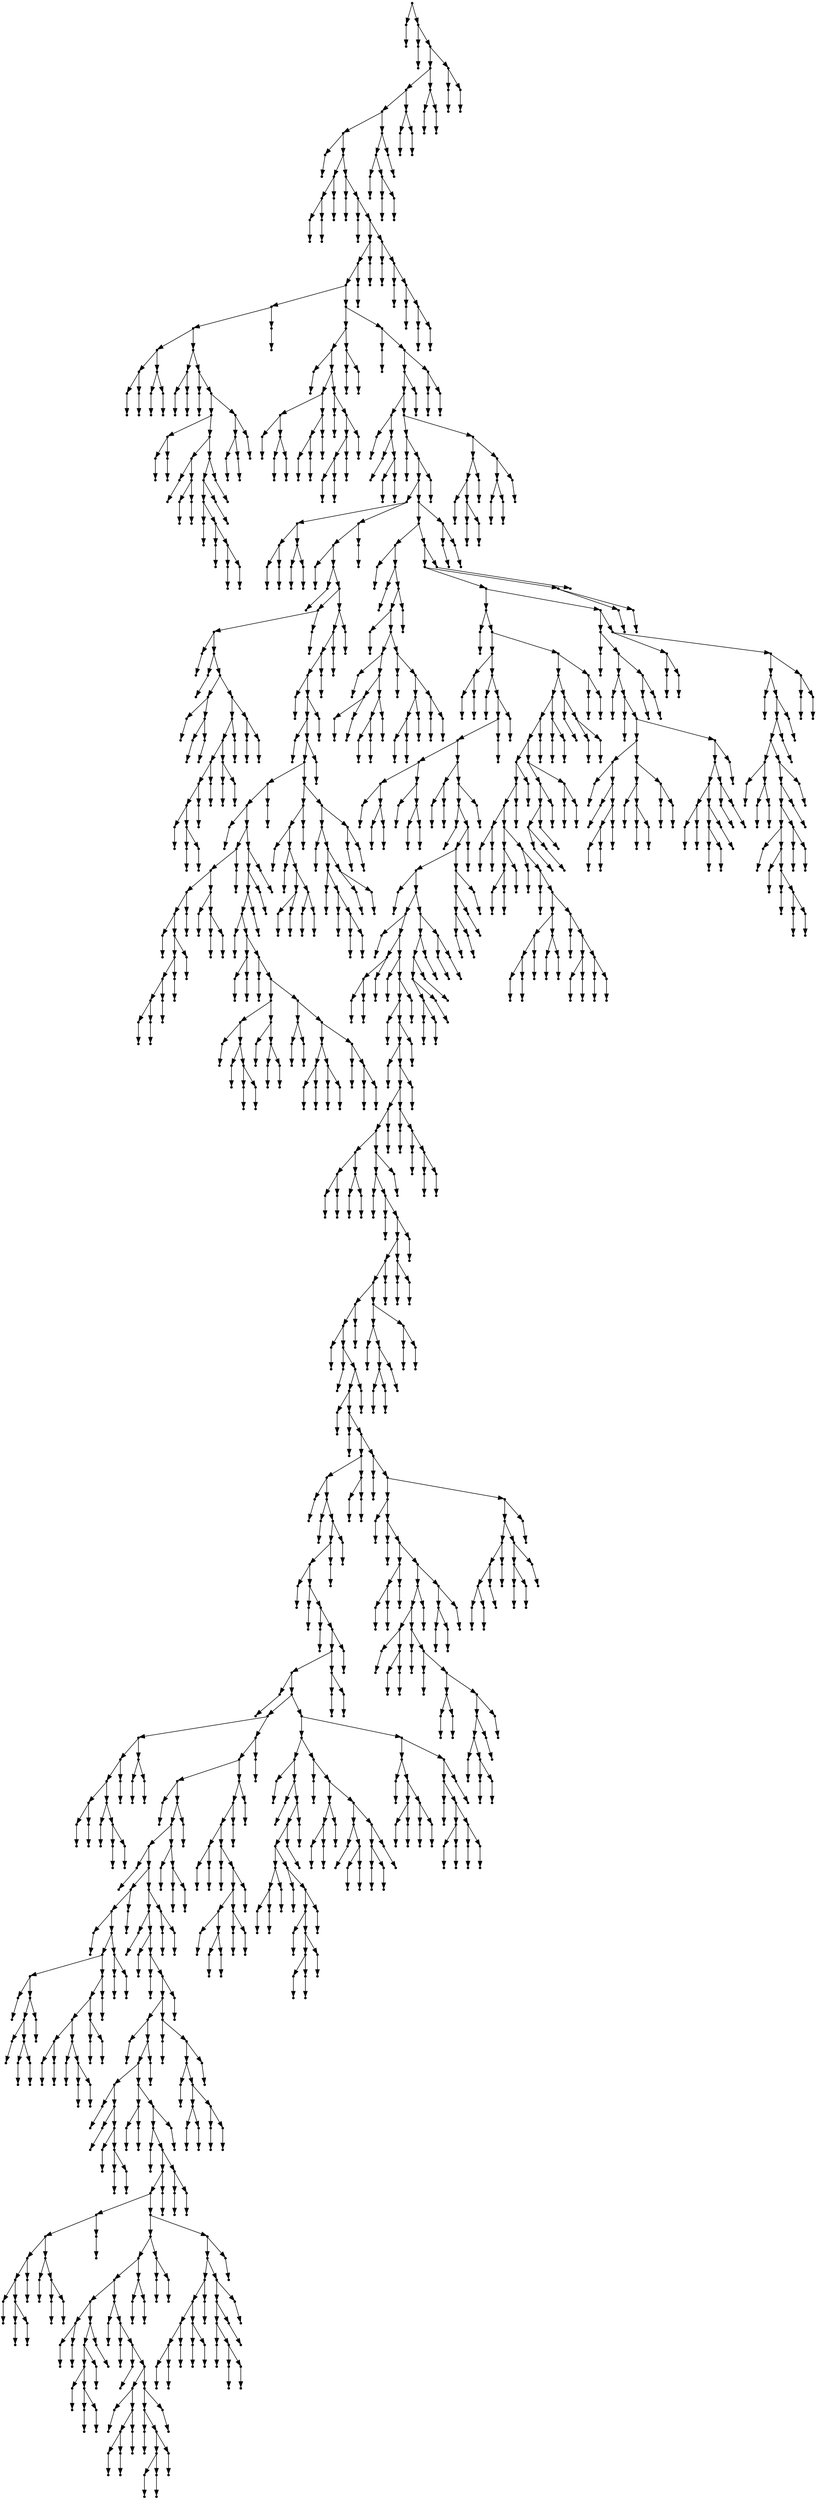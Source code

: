 digraph {
  1537 [shape=point];
  1 [shape=point];
  0 [shape=point];
  1536 [shape=point];
  3 [shape=point];
  2 [shape=point];
  1535 [shape=point];
  1529 [shape=point];
  1523 [shape=point];
  1517 [shape=point];
  1505 [shape=point];
  5 [shape=point];
  4 [shape=point];
  1504 [shape=point];
  13 [shape=point];
  10 [shape=point];
  7 [shape=point];
  6 [shape=point];
  9 [shape=point];
  8 [shape=point];
  12 [shape=point];
  11 [shape=point];
  1503 [shape=point];
  15 [shape=point];
  14 [shape=point];
  1502 [shape=point];
  17 [shape=point];
  16 [shape=point];
  1501 [shape=point];
  1486 [shape=point];
  1483 [shape=point];
  1480 [shape=point];
  82 [shape=point];
  79 [shape=point];
  28 [shape=point];
  22 [shape=point];
  19 [shape=point];
  18 [shape=point];
  21 [shape=point];
  20 [shape=point];
  27 [shape=point];
  24 [shape=point];
  23 [shape=point];
  26 [shape=point];
  25 [shape=point];
  78 [shape=point];
  33 [shape=point];
  30 [shape=point];
  29 [shape=point];
  32 [shape=point];
  31 [shape=point];
  77 [shape=point];
  35 [shape=point];
  34 [shape=point];
  76 [shape=point];
  67 [shape=point];
  40 [shape=point];
  37 [shape=point];
  36 [shape=point];
  39 [shape=point];
  38 [shape=point];
  66 [shape=point];
  48 [shape=point];
  42 [shape=point];
  41 [shape=point];
  47 [shape=point];
  44 [shape=point];
  43 [shape=point];
  46 [shape=point];
  45 [shape=point];
  65 [shape=point];
  62 [shape=point];
  59 [shape=point];
  50 [shape=point];
  49 [shape=point];
  58 [shape=point];
  52 [shape=point];
  51 [shape=point];
  57 [shape=point];
  54 [shape=point];
  53 [shape=point];
  56 [shape=point];
  55 [shape=point];
  61 [shape=point];
  60 [shape=point];
  64 [shape=point];
  63 [shape=point];
  75 [shape=point];
  72 [shape=point];
  69 [shape=point];
  68 [shape=point];
  71 [shape=point];
  70 [shape=point];
  74 [shape=point];
  73 [shape=point];
  81 [shape=point];
  80 [shape=point];
  1479 [shape=point];
  123 [shape=point];
  117 [shape=point];
  84 [shape=point];
  83 [shape=point];
  116 [shape=point];
  101 [shape=point];
  92 [shape=point];
  86 [shape=point];
  85 [shape=point];
  91 [shape=point];
  88 [shape=point];
  87 [shape=point];
  90 [shape=point];
  89 [shape=point];
  100 [shape=point];
  97 [shape=point];
  94 [shape=point];
  93 [shape=point];
  96 [shape=point];
  95 [shape=point];
  99 [shape=point];
  98 [shape=point];
  115 [shape=point];
  103 [shape=point];
  102 [shape=point];
  114 [shape=point];
  111 [shape=point];
  108 [shape=point];
  105 [shape=point];
  104 [shape=point];
  107 [shape=point];
  106 [shape=point];
  110 [shape=point];
  109 [shape=point];
  113 [shape=point];
  112 [shape=point];
  122 [shape=point];
  119 [shape=point];
  118 [shape=point];
  121 [shape=point];
  120 [shape=point];
  1478 [shape=point];
  125 [shape=point];
  124 [shape=point];
  1477 [shape=point];
  1471 [shape=point];
  1468 [shape=point];
  136 [shape=point];
  127 [shape=point];
  126 [shape=point];
  135 [shape=point];
  129 [shape=point];
  128 [shape=point];
  134 [shape=point];
  131 [shape=point];
  130 [shape=point];
  133 [shape=point];
  132 [shape=point];
  1467 [shape=point];
  1446 [shape=point];
  138 [shape=point];
  137 [shape=point];
  1445 [shape=point];
  1442 [shape=point];
  383 [shape=point];
  149 [shape=point];
  143 [shape=point];
  140 [shape=point];
  139 [shape=point];
  142 [shape=point];
  141 [shape=point];
  148 [shape=point];
  145 [shape=point];
  144 [shape=point];
  147 [shape=point];
  146 [shape=point];
  382 [shape=point];
  379 [shape=point];
  151 [shape=point];
  150 [shape=point];
  378 [shape=point];
  153 [shape=point];
  152 [shape=point];
  377 [shape=point];
  200 [shape=point];
  197 [shape=point];
  155 [shape=point];
  154 [shape=point];
  196 [shape=point];
  157 [shape=point];
  156 [shape=point];
  195 [shape=point];
  165 [shape=point];
  159 [shape=point];
  158 [shape=point];
  164 [shape=point];
  161 [shape=point];
  160 [shape=point];
  163 [shape=point];
  162 [shape=point];
  194 [shape=point];
  188 [shape=point];
  185 [shape=point];
  179 [shape=point];
  176 [shape=point];
  173 [shape=point];
  167 [shape=point];
  166 [shape=point];
  172 [shape=point];
  169 [shape=point];
  168 [shape=point];
  171 [shape=point];
  170 [shape=point];
  175 [shape=point];
  174 [shape=point];
  178 [shape=point];
  177 [shape=point];
  184 [shape=point];
  181 [shape=point];
  180 [shape=point];
  183 [shape=point];
  182 [shape=point];
  187 [shape=point];
  186 [shape=point];
  193 [shape=point];
  190 [shape=point];
  189 [shape=point];
  192 [shape=point];
  191 [shape=point];
  199 [shape=point];
  198 [shape=point];
  376 [shape=point];
  373 [shape=point];
  370 [shape=point];
  367 [shape=point];
  202 [shape=point];
  201 [shape=point];
  366 [shape=point];
  363 [shape=point];
  204 [shape=point];
  203 [shape=point];
  362 [shape=point];
  359 [shape=point];
  311 [shape=point];
  308 [shape=point];
  206 [shape=point];
  205 [shape=point];
  307 [shape=point];
  238 [shape=point];
  235 [shape=point];
  226 [shape=point];
  223 [shape=point];
  208 [shape=point];
  207 [shape=point];
  222 [shape=point];
  219 [shape=point];
  216 [shape=point];
  213 [shape=point];
  210 [shape=point];
  209 [shape=point];
  212 [shape=point];
  211 [shape=point];
  215 [shape=point];
  214 [shape=point];
  218 [shape=point];
  217 [shape=point];
  221 [shape=point];
  220 [shape=point];
  225 [shape=point];
  224 [shape=point];
  234 [shape=point];
  228 [shape=point];
  227 [shape=point];
  233 [shape=point];
  230 [shape=point];
  229 [shape=point];
  232 [shape=point];
  231 [shape=point];
  237 [shape=point];
  236 [shape=point];
  306 [shape=point];
  303 [shape=point];
  300 [shape=point];
  297 [shape=point];
  240 [shape=point];
  239 [shape=point];
  296 [shape=point];
  245 [shape=point];
  242 [shape=point];
  241 [shape=point];
  244 [shape=point];
  243 [shape=point];
  295 [shape=point];
  247 [shape=point];
  246 [shape=point];
  294 [shape=point];
  267 [shape=point];
  258 [shape=point];
  249 [shape=point];
  248 [shape=point];
  257 [shape=point];
  251 [shape=point];
  250 [shape=point];
  256 [shape=point];
  253 [shape=point];
  252 [shape=point];
  255 [shape=point];
  254 [shape=point];
  266 [shape=point];
  260 [shape=point];
  259 [shape=point];
  265 [shape=point];
  262 [shape=point];
  261 [shape=point];
  264 [shape=point];
  263 [shape=point];
  293 [shape=point];
  272 [shape=point];
  269 [shape=point];
  268 [shape=point];
  271 [shape=point];
  270 [shape=point];
  292 [shape=point];
  283 [shape=point];
  277 [shape=point];
  274 [shape=point];
  273 [shape=point];
  276 [shape=point];
  275 [shape=point];
  282 [shape=point];
  279 [shape=point];
  278 [shape=point];
  281 [shape=point];
  280 [shape=point];
  291 [shape=point];
  285 [shape=point];
  284 [shape=point];
  290 [shape=point];
  287 [shape=point];
  286 [shape=point];
  289 [shape=point];
  288 [shape=point];
  299 [shape=point];
  298 [shape=point];
  302 [shape=point];
  301 [shape=point];
  305 [shape=point];
  304 [shape=point];
  310 [shape=point];
  309 [shape=point];
  358 [shape=point];
  331 [shape=point];
  328 [shape=point];
  313 [shape=point];
  312 [shape=point];
  327 [shape=point];
  315 [shape=point];
  314 [shape=point];
  326 [shape=point];
  320 [shape=point];
  317 [shape=point];
  316 [shape=point];
  319 [shape=point];
  318 [shape=point];
  325 [shape=point];
  322 [shape=point];
  321 [shape=point];
  324 [shape=point];
  323 [shape=point];
  330 [shape=point];
  329 [shape=point];
  357 [shape=point];
  351 [shape=point];
  333 [shape=point];
  332 [shape=point];
  350 [shape=point];
  344 [shape=point];
  335 [shape=point];
  334 [shape=point];
  343 [shape=point];
  337 [shape=point];
  336 [shape=point];
  342 [shape=point];
  339 [shape=point];
  338 [shape=point];
  341 [shape=point];
  340 [shape=point];
  349 [shape=point];
  346 [shape=point];
  345 [shape=point];
  348 [shape=point];
  347 [shape=point];
  356 [shape=point];
  353 [shape=point];
  352 [shape=point];
  355 [shape=point];
  354 [shape=point];
  361 [shape=point];
  360 [shape=point];
  365 [shape=point];
  364 [shape=point];
  369 [shape=point];
  368 [shape=point];
  372 [shape=point];
  371 [shape=point];
  375 [shape=point];
  374 [shape=point];
  381 [shape=point];
  380 [shape=point];
  1441 [shape=point];
  1435 [shape=point];
  430 [shape=point];
  385 [shape=point];
  384 [shape=point];
  429 [shape=point];
  387 [shape=point];
  386 [shape=point];
  428 [shape=point];
  425 [shape=point];
  389 [shape=point];
  388 [shape=point];
  424 [shape=point];
  406 [shape=point];
  391 [shape=point];
  390 [shape=point];
  405 [shape=point];
  396 [shape=point];
  393 [shape=point];
  392 [shape=point];
  395 [shape=point];
  394 [shape=point];
  404 [shape=point];
  401 [shape=point];
  398 [shape=point];
  397 [shape=point];
  400 [shape=point];
  399 [shape=point];
  403 [shape=point];
  402 [shape=point];
  423 [shape=point];
  408 [shape=point];
  407 [shape=point];
  422 [shape=point];
  416 [shape=point];
  413 [shape=point];
  410 [shape=point];
  409 [shape=point];
  412 [shape=point];
  411 [shape=point];
  415 [shape=point];
  414 [shape=point];
  421 [shape=point];
  418 [shape=point];
  417 [shape=point];
  420 [shape=point];
  419 [shape=point];
  427 [shape=point];
  426 [shape=point];
  1434 [shape=point];
  1431 [shape=point];
  1425 [shape=point];
  1299 [shape=point];
  432 [shape=point];
  431 [shape=point];
  1298 [shape=point];
  1199 [shape=point];
  437 [shape=point];
  434 [shape=point];
  433 [shape=point];
  436 [shape=point];
  435 [shape=point];
  1198 [shape=point];
  439 [shape=point];
  438 [shape=point];
  1197 [shape=point];
  1194 [shape=point];
  1191 [shape=point];
  456 [shape=point];
  447 [shape=point];
  441 [shape=point];
  440 [shape=point];
  446 [shape=point];
  443 [shape=point];
  442 [shape=point];
  445 [shape=point];
  444 [shape=point];
  455 [shape=point];
  449 [shape=point];
  448 [shape=point];
  454 [shape=point];
  451 [shape=point];
  450 [shape=point];
  453 [shape=point];
  452 [shape=point];
  1190 [shape=point];
  461 [shape=point];
  458 [shape=point];
  457 [shape=point];
  460 [shape=point];
  459 [shape=point];
  1189 [shape=point];
  1186 [shape=point];
  463 [shape=point];
  462 [shape=point];
  1185 [shape=point];
  1182 [shape=point];
  1170 [shape=point];
  465 [shape=point];
  464 [shape=point];
  1169 [shape=point];
  1148 [shape=point];
  467 [shape=point];
  466 [shape=point];
  1147 [shape=point];
  475 [shape=point];
  472 [shape=point];
  469 [shape=point];
  468 [shape=point];
  471 [shape=point];
  470 [shape=point];
  474 [shape=point];
  473 [shape=point];
  1146 [shape=point];
  477 [shape=point];
  476 [shape=point];
  1145 [shape=point];
  1142 [shape=point];
  479 [shape=point];
  478 [shape=point];
  1141 [shape=point];
  1138 [shape=point];
  481 [shape=point];
  480 [shape=point];
  1137 [shape=point];
  1134 [shape=point];
  1122 [shape=point];
  1119 [shape=point];
  492 [shape=point];
  486 [shape=point];
  483 [shape=point];
  482 [shape=point];
  485 [shape=point];
  484 [shape=point];
  491 [shape=point];
  488 [shape=point];
  487 [shape=point];
  490 [shape=point];
  489 [shape=point];
  1118 [shape=point];
  1115 [shape=point];
  494 [shape=point];
  493 [shape=point];
  1114 [shape=point];
  496 [shape=point];
  495 [shape=point];
  1113 [shape=point];
  1110 [shape=point];
  1104 [shape=point];
  1101 [shape=point];
  1083 [shape=point];
  1080 [shape=point];
  498 [shape=point];
  497 [shape=point];
  1079 [shape=point];
  500 [shape=point];
  499 [shape=point];
  1078 [shape=point];
  1075 [shape=point];
  502 [shape=point];
  501 [shape=point];
  1074 [shape=point];
  504 [shape=point];
  503 [shape=point];
  1073 [shape=point];
  983 [shape=point];
  977 [shape=point];
  506 [shape=point];
  505 [shape=point];
  976 [shape=point];
  508 [shape=point];
  507 [shape=point];
  975 [shape=point];
  972 [shape=point];
  969 [shape=point];
  510 [shape=point];
  509 [shape=point];
  968 [shape=point];
  512 [shape=point];
  511 [shape=point];
  967 [shape=point];
  514 [shape=point];
  513 [shape=point];
  966 [shape=point];
  963 [shape=point];
  957 [shape=point];
  516 [shape=point];
  515 [shape=point];
  956 [shape=point];
  854 [shape=point];
  539 [shape=point];
  533 [shape=point];
  530 [shape=point];
  521 [shape=point];
  518 [shape=point];
  517 [shape=point];
  520 [shape=point];
  519 [shape=point];
  529 [shape=point];
  523 [shape=point];
  522 [shape=point];
  528 [shape=point];
  525 [shape=point];
  524 [shape=point];
  527 [shape=point];
  526 [shape=point];
  532 [shape=point];
  531 [shape=point];
  538 [shape=point];
  535 [shape=point];
  534 [shape=point];
  537 [shape=point];
  536 [shape=point];
  853 [shape=point];
  850 [shape=point];
  817 [shape=point];
  541 [shape=point];
  540 [shape=point];
  816 [shape=point];
  813 [shape=point];
  804 [shape=point];
  543 [shape=point];
  542 [shape=point];
  803 [shape=point];
  593 [shape=point];
  590 [shape=point];
  545 [shape=point];
  544 [shape=point];
  589 [shape=point];
  583 [shape=point];
  559 [shape=point];
  547 [shape=point];
  546 [shape=point];
  558 [shape=point];
  555 [shape=point];
  549 [shape=point];
  548 [shape=point];
  554 [shape=point];
  551 [shape=point];
  550 [shape=point];
  553 [shape=point];
  552 [shape=point];
  557 [shape=point];
  556 [shape=point];
  582 [shape=point];
  579 [shape=point];
  573 [shape=point];
  564 [shape=point];
  561 [shape=point];
  560 [shape=point];
  563 [shape=point];
  562 [shape=point];
  572 [shape=point];
  566 [shape=point];
  565 [shape=point];
  571 [shape=point];
  568 [shape=point];
  567 [shape=point];
  570 [shape=point];
  569 [shape=point];
  578 [shape=point];
  575 [shape=point];
  574 [shape=point];
  577 [shape=point];
  576 [shape=point];
  581 [shape=point];
  580 [shape=point];
  588 [shape=point];
  585 [shape=point];
  584 [shape=point];
  587 [shape=point];
  586 [shape=point];
  592 [shape=point];
  591 [shape=point];
  802 [shape=point];
  796 [shape=point];
  595 [shape=point];
  594 [shape=point];
  795 [shape=point];
  597 [shape=point];
  596 [shape=point];
  794 [shape=point];
  599 [shape=point];
  598 [shape=point];
  793 [shape=point];
  790 [shape=point];
  769 [shape=point];
  601 [shape=point];
  600 [shape=point];
  768 [shape=point];
  765 [shape=point];
  615 [shape=point];
  603 [shape=point];
  602 [shape=point];
  614 [shape=point];
  605 [shape=point];
  604 [shape=point];
  613 [shape=point];
  607 [shape=point];
  606 [shape=point];
  612 [shape=point];
  609 [shape=point];
  608 [shape=point];
  611 [shape=point];
  610 [shape=point];
  764 [shape=point];
  620 [shape=point];
  617 [shape=point];
  616 [shape=point];
  619 [shape=point];
  618 [shape=point];
  763 [shape=point];
  760 [shape=point];
  622 [shape=point];
  621 [shape=point];
  759 [shape=point];
  753 [shape=point];
  750 [shape=point];
  645 [shape=point];
  642 [shape=point];
  633 [shape=point];
  630 [shape=point];
  624 [shape=point];
  623 [shape=point];
  629 [shape=point];
  626 [shape=point];
  625 [shape=point];
  628 [shape=point];
  627 [shape=point];
  632 [shape=point];
  631 [shape=point];
  641 [shape=point];
  635 [shape=point];
  634 [shape=point];
  640 [shape=point];
  637 [shape=point];
  636 [shape=point];
  639 [shape=point];
  638 [shape=point];
  644 [shape=point];
  643 [shape=point];
  749 [shape=point];
  713 [shape=point];
  707 [shape=point];
  701 [shape=point];
  665 [shape=point];
  650 [shape=point];
  647 [shape=point];
  646 [shape=point];
  649 [shape=point];
  648 [shape=point];
  664 [shape=point];
  661 [shape=point];
  658 [shape=point];
  652 [shape=point];
  651 [shape=point];
  657 [shape=point];
  654 [shape=point];
  653 [shape=point];
  656 [shape=point];
  655 [shape=point];
  660 [shape=point];
  659 [shape=point];
  663 [shape=point];
  662 [shape=point];
  700 [shape=point];
  667 [shape=point];
  666 [shape=point];
  699 [shape=point];
  669 [shape=point];
  668 [shape=point];
  698 [shape=point];
  671 [shape=point];
  670 [shape=point];
  697 [shape=point];
  682 [shape=point];
  673 [shape=point];
  672 [shape=point];
  681 [shape=point];
  678 [shape=point];
  675 [shape=point];
  674 [shape=point];
  677 [shape=point];
  676 [shape=point];
  680 [shape=point];
  679 [shape=point];
  696 [shape=point];
  693 [shape=point];
  684 [shape=point];
  683 [shape=point];
  692 [shape=point];
  689 [shape=point];
  686 [shape=point];
  685 [shape=point];
  688 [shape=point];
  687 [shape=point];
  691 [shape=point];
  690 [shape=point];
  695 [shape=point];
  694 [shape=point];
  706 [shape=point];
  703 [shape=point];
  702 [shape=point];
  705 [shape=point];
  704 [shape=point];
  712 [shape=point];
  709 [shape=point];
  708 [shape=point];
  711 [shape=point];
  710 [shape=point];
  748 [shape=point];
  745 [shape=point];
  730 [shape=point];
  727 [shape=point];
  721 [shape=point];
  718 [shape=point];
  715 [shape=point];
  714 [shape=point];
  717 [shape=point];
  716 [shape=point];
  720 [shape=point];
  719 [shape=point];
  726 [shape=point];
  723 [shape=point];
  722 [shape=point];
  725 [shape=point];
  724 [shape=point];
  729 [shape=point];
  728 [shape=point];
  744 [shape=point];
  741 [shape=point];
  738 [shape=point];
  732 [shape=point];
  731 [shape=point];
  737 [shape=point];
  734 [shape=point];
  733 [shape=point];
  736 [shape=point];
  735 [shape=point];
  740 [shape=point];
  739 [shape=point];
  743 [shape=point];
  742 [shape=point];
  747 [shape=point];
  746 [shape=point];
  752 [shape=point];
  751 [shape=point];
  758 [shape=point];
  755 [shape=point];
  754 [shape=point];
  757 [shape=point];
  756 [shape=point];
  762 [shape=point];
  761 [shape=point];
  767 [shape=point];
  766 [shape=point];
  789 [shape=point];
  771 [shape=point];
  770 [shape=point];
  788 [shape=point];
  785 [shape=point];
  773 [shape=point];
  772 [shape=point];
  784 [shape=point];
  778 [shape=point];
  775 [shape=point];
  774 [shape=point];
  777 [shape=point];
  776 [shape=point];
  783 [shape=point];
  780 [shape=point];
  779 [shape=point];
  782 [shape=point];
  781 [shape=point];
  787 [shape=point];
  786 [shape=point];
  792 [shape=point];
  791 [shape=point];
  801 [shape=point];
  798 [shape=point];
  797 [shape=point];
  800 [shape=point];
  799 [shape=point];
  812 [shape=point];
  806 [shape=point];
  805 [shape=point];
  811 [shape=point];
  808 [shape=point];
  807 [shape=point];
  810 [shape=point];
  809 [shape=point];
  815 [shape=point];
  814 [shape=point];
  849 [shape=point];
  846 [shape=point];
  843 [shape=point];
  822 [shape=point];
  819 [shape=point];
  818 [shape=point];
  821 [shape=point];
  820 [shape=point];
  842 [shape=point];
  824 [shape=point];
  823 [shape=point];
  841 [shape=point];
  838 [shape=point];
  832 [shape=point];
  826 [shape=point];
  825 [shape=point];
  831 [shape=point];
  828 [shape=point];
  827 [shape=point];
  830 [shape=point];
  829 [shape=point];
  837 [shape=point];
  834 [shape=point];
  833 [shape=point];
  836 [shape=point];
  835 [shape=point];
  840 [shape=point];
  839 [shape=point];
  845 [shape=point];
  844 [shape=point];
  848 [shape=point];
  847 [shape=point];
  852 [shape=point];
  851 [shape=point];
  955 [shape=point];
  922 [shape=point];
  892 [shape=point];
  856 [shape=point];
  855 [shape=point];
  891 [shape=point];
  858 [shape=point];
  857 [shape=point];
  890 [shape=point];
  887 [shape=point];
  884 [shape=point];
  866 [shape=point];
  863 [shape=point];
  860 [shape=point];
  859 [shape=point];
  862 [shape=point];
  861 [shape=point];
  865 [shape=point];
  864 [shape=point];
  883 [shape=point];
  868 [shape=point];
  867 [shape=point];
  882 [shape=point];
  879 [shape=point];
  870 [shape=point];
  869 [shape=point];
  878 [shape=point];
  875 [shape=point];
  872 [shape=point];
  871 [shape=point];
  874 [shape=point];
  873 [shape=point];
  877 [shape=point];
  876 [shape=point];
  881 [shape=point];
  880 [shape=point];
  886 [shape=point];
  885 [shape=point];
  889 [shape=point];
  888 [shape=point];
  921 [shape=point];
  894 [shape=point];
  893 [shape=point];
  920 [shape=point];
  902 [shape=point];
  899 [shape=point];
  896 [shape=point];
  895 [shape=point];
  898 [shape=point];
  897 [shape=point];
  901 [shape=point];
  900 [shape=point];
  919 [shape=point];
  910 [shape=point];
  904 [shape=point];
  903 [shape=point];
  909 [shape=point];
  906 [shape=point];
  905 [shape=point];
  908 [shape=point];
  907 [shape=point];
  918 [shape=point];
  915 [shape=point];
  912 [shape=point];
  911 [shape=point];
  914 [shape=point];
  913 [shape=point];
  917 [shape=point];
  916 [shape=point];
  954 [shape=point];
  936 [shape=point];
  924 [shape=point];
  923 [shape=point];
  935 [shape=point];
  929 [shape=point];
  926 [shape=point];
  925 [shape=point];
  928 [shape=point];
  927 [shape=point];
  934 [shape=point];
  931 [shape=point];
  930 [shape=point];
  933 [shape=point];
  932 [shape=point];
  953 [shape=point];
  950 [shape=point];
  938 [shape=point];
  937 [shape=point];
  949 [shape=point];
  943 [shape=point];
  940 [shape=point];
  939 [shape=point];
  942 [shape=point];
  941 [shape=point];
  948 [shape=point];
  945 [shape=point];
  944 [shape=point];
  947 [shape=point];
  946 [shape=point];
  952 [shape=point];
  951 [shape=point];
  962 [shape=point];
  959 [shape=point];
  958 [shape=point];
  961 [shape=point];
  960 [shape=point];
  965 [shape=point];
  964 [shape=point];
  971 [shape=point];
  970 [shape=point];
  974 [shape=point];
  973 [shape=point];
  982 [shape=point];
  979 [shape=point];
  978 [shape=point];
  981 [shape=point];
  980 [shape=point];
  1072 [shape=point];
  985 [shape=point];
  984 [shape=point];
  1071 [shape=point];
  1047 [shape=point];
  987 [shape=point];
  986 [shape=point];
  1046 [shape=point];
  989 [shape=point];
  988 [shape=point];
  1045 [shape=point];
  997 [shape=point];
  994 [shape=point];
  991 [shape=point];
  990 [shape=point];
  993 [shape=point];
  992 [shape=point];
  996 [shape=point];
  995 [shape=point];
  1044 [shape=point];
  1035 [shape=point];
  1032 [shape=point];
  1005 [shape=point];
  999 [shape=point];
  998 [shape=point];
  1004 [shape=point];
  1001 [shape=point];
  1000 [shape=point];
  1003 [shape=point];
  1002 [shape=point];
  1031 [shape=point];
  1007 [shape=point];
  1006 [shape=point];
  1030 [shape=point];
  1009 [shape=point];
  1008 [shape=point];
  1029 [shape=point];
  1014 [shape=point];
  1011 [shape=point];
  1010 [shape=point];
  1013 [shape=point];
  1012 [shape=point];
  1028 [shape=point];
  1025 [shape=point];
  1022 [shape=point];
  1016 [shape=point];
  1015 [shape=point];
  1021 [shape=point];
  1018 [shape=point];
  1017 [shape=point];
  1020 [shape=point];
  1019 [shape=point];
  1024 [shape=point];
  1023 [shape=point];
  1027 [shape=point];
  1026 [shape=point];
  1034 [shape=point];
  1033 [shape=point];
  1043 [shape=point];
  1040 [shape=point];
  1037 [shape=point];
  1036 [shape=point];
  1039 [shape=point];
  1038 [shape=point];
  1042 [shape=point];
  1041 [shape=point];
  1070 [shape=point];
  1067 [shape=point];
  1058 [shape=point];
  1055 [shape=point];
  1052 [shape=point];
  1049 [shape=point];
  1048 [shape=point];
  1051 [shape=point];
  1050 [shape=point];
  1054 [shape=point];
  1053 [shape=point];
  1057 [shape=point];
  1056 [shape=point];
  1066 [shape=point];
  1063 [shape=point];
  1060 [shape=point];
  1059 [shape=point];
  1062 [shape=point];
  1061 [shape=point];
  1065 [shape=point];
  1064 [shape=point];
  1069 [shape=point];
  1068 [shape=point];
  1077 [shape=point];
  1076 [shape=point];
  1082 [shape=point];
  1081 [shape=point];
  1100 [shape=point];
  1094 [shape=point];
  1085 [shape=point];
  1084 [shape=point];
  1093 [shape=point];
  1090 [shape=point];
  1087 [shape=point];
  1086 [shape=point];
  1089 [shape=point];
  1088 [shape=point];
  1092 [shape=point];
  1091 [shape=point];
  1099 [shape=point];
  1096 [shape=point];
  1095 [shape=point];
  1098 [shape=point];
  1097 [shape=point];
  1103 [shape=point];
  1102 [shape=point];
  1109 [shape=point];
  1106 [shape=point];
  1105 [shape=point];
  1108 [shape=point];
  1107 [shape=point];
  1112 [shape=point];
  1111 [shape=point];
  1117 [shape=point];
  1116 [shape=point];
  1121 [shape=point];
  1120 [shape=point];
  1133 [shape=point];
  1124 [shape=point];
  1123 [shape=point];
  1132 [shape=point];
  1126 [shape=point];
  1125 [shape=point];
  1131 [shape=point];
  1128 [shape=point];
  1127 [shape=point];
  1130 [shape=point];
  1129 [shape=point];
  1136 [shape=point];
  1135 [shape=point];
  1140 [shape=point];
  1139 [shape=point];
  1144 [shape=point];
  1143 [shape=point];
  1168 [shape=point];
  1162 [shape=point];
  1159 [shape=point];
  1156 [shape=point];
  1153 [shape=point];
  1150 [shape=point];
  1149 [shape=point];
  1152 [shape=point];
  1151 [shape=point];
  1155 [shape=point];
  1154 [shape=point];
  1158 [shape=point];
  1157 [shape=point];
  1161 [shape=point];
  1160 [shape=point];
  1167 [shape=point];
  1164 [shape=point];
  1163 [shape=point];
  1166 [shape=point];
  1165 [shape=point];
  1181 [shape=point];
  1178 [shape=point];
  1175 [shape=point];
  1172 [shape=point];
  1171 [shape=point];
  1174 [shape=point];
  1173 [shape=point];
  1177 [shape=point];
  1176 [shape=point];
  1180 [shape=point];
  1179 [shape=point];
  1184 [shape=point];
  1183 [shape=point];
  1188 [shape=point];
  1187 [shape=point];
  1193 [shape=point];
  1192 [shape=point];
  1196 [shape=point];
  1195 [shape=point];
  1297 [shape=point];
  1291 [shape=point];
  1282 [shape=point];
  1276 [shape=point];
  1273 [shape=point];
  1255 [shape=point];
  1252 [shape=point];
  1249 [shape=point];
  1204 [shape=point];
  1201 [shape=point];
  1200 [shape=point];
  1203 [shape=point];
  1202 [shape=point];
  1248 [shape=point];
  1212 [shape=point];
  1209 [shape=point];
  1206 [shape=point];
  1205 [shape=point];
  1208 [shape=point];
  1207 [shape=point];
  1211 [shape=point];
  1210 [shape=point];
  1247 [shape=point];
  1214 [shape=point];
  1213 [shape=point];
  1246 [shape=point];
  1216 [shape=point];
  1215 [shape=point];
  1245 [shape=point];
  1230 [shape=point];
  1224 [shape=point];
  1221 [shape=point];
  1218 [shape=point];
  1217 [shape=point];
  1220 [shape=point];
  1219 [shape=point];
  1223 [shape=point];
  1222 [shape=point];
  1229 [shape=point];
  1226 [shape=point];
  1225 [shape=point];
  1228 [shape=point];
  1227 [shape=point];
  1244 [shape=point];
  1232 [shape=point];
  1231 [shape=point];
  1243 [shape=point];
  1237 [shape=point];
  1234 [shape=point];
  1233 [shape=point];
  1236 [shape=point];
  1235 [shape=point];
  1242 [shape=point];
  1239 [shape=point];
  1238 [shape=point];
  1241 [shape=point];
  1240 [shape=point];
  1251 [shape=point];
  1250 [shape=point];
  1254 [shape=point];
  1253 [shape=point];
  1272 [shape=point];
  1266 [shape=point];
  1263 [shape=point];
  1260 [shape=point];
  1257 [shape=point];
  1256 [shape=point];
  1259 [shape=point];
  1258 [shape=point];
  1262 [shape=point];
  1261 [shape=point];
  1265 [shape=point];
  1264 [shape=point];
  1271 [shape=point];
  1268 [shape=point];
  1267 [shape=point];
  1270 [shape=point];
  1269 [shape=point];
  1275 [shape=point];
  1274 [shape=point];
  1281 [shape=point];
  1278 [shape=point];
  1277 [shape=point];
  1280 [shape=point];
  1279 [shape=point];
  1290 [shape=point];
  1284 [shape=point];
  1283 [shape=point];
  1289 [shape=point];
  1286 [shape=point];
  1285 [shape=point];
  1288 [shape=point];
  1287 [shape=point];
  1296 [shape=point];
  1293 [shape=point];
  1292 [shape=point];
  1295 [shape=point];
  1294 [shape=point];
  1424 [shape=point];
  1367 [shape=point];
  1301 [shape=point];
  1300 [shape=point];
  1366 [shape=point];
  1360 [shape=point];
  1303 [shape=point];
  1302 [shape=point];
  1359 [shape=point];
  1305 [shape=point];
  1304 [shape=point];
  1358 [shape=point];
  1334 [shape=point];
  1319 [shape=point];
  1307 [shape=point];
  1306 [shape=point];
  1318 [shape=point];
  1309 [shape=point];
  1308 [shape=point];
  1317 [shape=point];
  1314 [shape=point];
  1311 [shape=point];
  1310 [shape=point];
  1313 [shape=point];
  1312 [shape=point];
  1316 [shape=point];
  1315 [shape=point];
  1333 [shape=point];
  1327 [shape=point];
  1321 [shape=point];
  1320 [shape=point];
  1326 [shape=point];
  1323 [shape=point];
  1322 [shape=point];
  1325 [shape=point];
  1324 [shape=point];
  1332 [shape=point];
  1329 [shape=point];
  1328 [shape=point];
  1331 [shape=point];
  1330 [shape=point];
  1357 [shape=point];
  1354 [shape=point];
  1348 [shape=point];
  1339 [shape=point];
  1336 [shape=point];
  1335 [shape=point];
  1338 [shape=point];
  1337 [shape=point];
  1347 [shape=point];
  1344 [shape=point];
  1341 [shape=point];
  1340 [shape=point];
  1343 [shape=point];
  1342 [shape=point];
  1346 [shape=point];
  1345 [shape=point];
  1353 [shape=point];
  1350 [shape=point];
  1349 [shape=point];
  1352 [shape=point];
  1351 [shape=point];
  1356 [shape=point];
  1355 [shape=point];
  1365 [shape=point];
  1362 [shape=point];
  1361 [shape=point];
  1364 [shape=point];
  1363 [shape=point];
  1423 [shape=point];
  1372 [shape=point];
  1369 [shape=point];
  1368 [shape=point];
  1371 [shape=point];
  1370 [shape=point];
  1422 [shape=point];
  1416 [shape=point];
  1374 [shape=point];
  1373 [shape=point];
  1415 [shape=point];
  1412 [shape=point];
  1409 [shape=point];
  1382 [shape=point];
  1376 [shape=point];
  1375 [shape=point];
  1381 [shape=point];
  1378 [shape=point];
  1377 [shape=point];
  1380 [shape=point];
  1379 [shape=point];
  1408 [shape=point];
  1405 [shape=point];
  1402 [shape=point];
  1396 [shape=point];
  1384 [shape=point];
  1383 [shape=point];
  1395 [shape=point];
  1386 [shape=point];
  1385 [shape=point];
  1394 [shape=point];
  1388 [shape=point];
  1387 [shape=point];
  1393 [shape=point];
  1390 [shape=point];
  1389 [shape=point];
  1392 [shape=point];
  1391 [shape=point];
  1401 [shape=point];
  1398 [shape=point];
  1397 [shape=point];
  1400 [shape=point];
  1399 [shape=point];
  1404 [shape=point];
  1403 [shape=point];
  1407 [shape=point];
  1406 [shape=point];
  1411 [shape=point];
  1410 [shape=point];
  1414 [shape=point];
  1413 [shape=point];
  1421 [shape=point];
  1418 [shape=point];
  1417 [shape=point];
  1420 [shape=point];
  1419 [shape=point];
  1430 [shape=point];
  1427 [shape=point];
  1426 [shape=point];
  1429 [shape=point];
  1428 [shape=point];
  1433 [shape=point];
  1432 [shape=point];
  1440 [shape=point];
  1437 [shape=point];
  1436 [shape=point];
  1439 [shape=point];
  1438 [shape=point];
  1444 [shape=point];
  1443 [shape=point];
  1466 [shape=point];
  1457 [shape=point];
  1454 [shape=point];
  1448 [shape=point];
  1447 [shape=point];
  1453 [shape=point];
  1450 [shape=point];
  1449 [shape=point];
  1452 [shape=point];
  1451 [shape=point];
  1456 [shape=point];
  1455 [shape=point];
  1465 [shape=point];
  1462 [shape=point];
  1459 [shape=point];
  1458 [shape=point];
  1461 [shape=point];
  1460 [shape=point];
  1464 [shape=point];
  1463 [shape=point];
  1470 [shape=point];
  1469 [shape=point];
  1476 [shape=point];
  1473 [shape=point];
  1472 [shape=point];
  1475 [shape=point];
  1474 [shape=point];
  1482 [shape=point];
  1481 [shape=point];
  1485 [shape=point];
  1484 [shape=point];
  1500 [shape=point];
  1488 [shape=point];
  1487 [shape=point];
  1499 [shape=point];
  1490 [shape=point];
  1489 [shape=point];
  1498 [shape=point];
  1492 [shape=point];
  1491 [shape=point];
  1497 [shape=point];
  1494 [shape=point];
  1493 [shape=point];
  1496 [shape=point];
  1495 [shape=point];
  1516 [shape=point];
  1513 [shape=point];
  1507 [shape=point];
  1506 [shape=point];
  1512 [shape=point];
  1509 [shape=point];
  1508 [shape=point];
  1511 [shape=point];
  1510 [shape=point];
  1515 [shape=point];
  1514 [shape=point];
  1522 [shape=point];
  1519 [shape=point];
  1518 [shape=point];
  1521 [shape=point];
  1520 [shape=point];
  1528 [shape=point];
  1525 [shape=point];
  1524 [shape=point];
  1527 [shape=point];
  1526 [shape=point];
  1534 [shape=point];
  1531 [shape=point];
  1530 [shape=point];
  1533 [shape=point];
  1532 [shape=point];
1537 -> 1;
1 -> 0;
1537 -> 1536;
1536 -> 3;
3 -> 2;
1536 -> 1535;
1535 -> 1529;
1529 -> 1523;
1523 -> 1517;
1517 -> 1505;
1505 -> 5;
5 -> 4;
1505 -> 1504;
1504 -> 13;
13 -> 10;
10 -> 7;
7 -> 6;
10 -> 9;
9 -> 8;
13 -> 12;
12 -> 11;
1504 -> 1503;
1503 -> 15;
15 -> 14;
1503 -> 1502;
1502 -> 17;
17 -> 16;
1502 -> 1501;
1501 -> 1486;
1486 -> 1483;
1483 -> 1480;
1480 -> 82;
82 -> 79;
79 -> 28;
28 -> 22;
22 -> 19;
19 -> 18;
22 -> 21;
21 -> 20;
28 -> 27;
27 -> 24;
24 -> 23;
27 -> 26;
26 -> 25;
79 -> 78;
78 -> 33;
33 -> 30;
30 -> 29;
33 -> 32;
32 -> 31;
78 -> 77;
77 -> 35;
35 -> 34;
77 -> 76;
76 -> 67;
67 -> 40;
40 -> 37;
37 -> 36;
40 -> 39;
39 -> 38;
67 -> 66;
66 -> 48;
48 -> 42;
42 -> 41;
48 -> 47;
47 -> 44;
44 -> 43;
47 -> 46;
46 -> 45;
66 -> 65;
65 -> 62;
62 -> 59;
59 -> 50;
50 -> 49;
59 -> 58;
58 -> 52;
52 -> 51;
58 -> 57;
57 -> 54;
54 -> 53;
57 -> 56;
56 -> 55;
62 -> 61;
61 -> 60;
65 -> 64;
64 -> 63;
76 -> 75;
75 -> 72;
72 -> 69;
69 -> 68;
72 -> 71;
71 -> 70;
75 -> 74;
74 -> 73;
82 -> 81;
81 -> 80;
1480 -> 1479;
1479 -> 123;
123 -> 117;
117 -> 84;
84 -> 83;
117 -> 116;
116 -> 101;
101 -> 92;
92 -> 86;
86 -> 85;
92 -> 91;
91 -> 88;
88 -> 87;
91 -> 90;
90 -> 89;
101 -> 100;
100 -> 97;
97 -> 94;
94 -> 93;
97 -> 96;
96 -> 95;
100 -> 99;
99 -> 98;
116 -> 115;
115 -> 103;
103 -> 102;
115 -> 114;
114 -> 111;
111 -> 108;
108 -> 105;
105 -> 104;
108 -> 107;
107 -> 106;
111 -> 110;
110 -> 109;
114 -> 113;
113 -> 112;
123 -> 122;
122 -> 119;
119 -> 118;
122 -> 121;
121 -> 120;
1479 -> 1478;
1478 -> 125;
125 -> 124;
1478 -> 1477;
1477 -> 1471;
1471 -> 1468;
1468 -> 136;
136 -> 127;
127 -> 126;
136 -> 135;
135 -> 129;
129 -> 128;
135 -> 134;
134 -> 131;
131 -> 130;
134 -> 133;
133 -> 132;
1468 -> 1467;
1467 -> 1446;
1446 -> 138;
138 -> 137;
1446 -> 1445;
1445 -> 1442;
1442 -> 383;
383 -> 149;
149 -> 143;
143 -> 140;
140 -> 139;
143 -> 142;
142 -> 141;
149 -> 148;
148 -> 145;
145 -> 144;
148 -> 147;
147 -> 146;
383 -> 382;
382 -> 379;
379 -> 151;
151 -> 150;
379 -> 378;
378 -> 153;
153 -> 152;
378 -> 377;
377 -> 200;
200 -> 197;
197 -> 155;
155 -> 154;
197 -> 196;
196 -> 157;
157 -> 156;
196 -> 195;
195 -> 165;
165 -> 159;
159 -> 158;
165 -> 164;
164 -> 161;
161 -> 160;
164 -> 163;
163 -> 162;
195 -> 194;
194 -> 188;
188 -> 185;
185 -> 179;
179 -> 176;
176 -> 173;
173 -> 167;
167 -> 166;
173 -> 172;
172 -> 169;
169 -> 168;
172 -> 171;
171 -> 170;
176 -> 175;
175 -> 174;
179 -> 178;
178 -> 177;
185 -> 184;
184 -> 181;
181 -> 180;
184 -> 183;
183 -> 182;
188 -> 187;
187 -> 186;
194 -> 193;
193 -> 190;
190 -> 189;
193 -> 192;
192 -> 191;
200 -> 199;
199 -> 198;
377 -> 376;
376 -> 373;
373 -> 370;
370 -> 367;
367 -> 202;
202 -> 201;
367 -> 366;
366 -> 363;
363 -> 204;
204 -> 203;
363 -> 362;
362 -> 359;
359 -> 311;
311 -> 308;
308 -> 206;
206 -> 205;
308 -> 307;
307 -> 238;
238 -> 235;
235 -> 226;
226 -> 223;
223 -> 208;
208 -> 207;
223 -> 222;
222 -> 219;
219 -> 216;
216 -> 213;
213 -> 210;
210 -> 209;
213 -> 212;
212 -> 211;
216 -> 215;
215 -> 214;
219 -> 218;
218 -> 217;
222 -> 221;
221 -> 220;
226 -> 225;
225 -> 224;
235 -> 234;
234 -> 228;
228 -> 227;
234 -> 233;
233 -> 230;
230 -> 229;
233 -> 232;
232 -> 231;
238 -> 237;
237 -> 236;
307 -> 306;
306 -> 303;
303 -> 300;
300 -> 297;
297 -> 240;
240 -> 239;
297 -> 296;
296 -> 245;
245 -> 242;
242 -> 241;
245 -> 244;
244 -> 243;
296 -> 295;
295 -> 247;
247 -> 246;
295 -> 294;
294 -> 267;
267 -> 258;
258 -> 249;
249 -> 248;
258 -> 257;
257 -> 251;
251 -> 250;
257 -> 256;
256 -> 253;
253 -> 252;
256 -> 255;
255 -> 254;
267 -> 266;
266 -> 260;
260 -> 259;
266 -> 265;
265 -> 262;
262 -> 261;
265 -> 264;
264 -> 263;
294 -> 293;
293 -> 272;
272 -> 269;
269 -> 268;
272 -> 271;
271 -> 270;
293 -> 292;
292 -> 283;
283 -> 277;
277 -> 274;
274 -> 273;
277 -> 276;
276 -> 275;
283 -> 282;
282 -> 279;
279 -> 278;
282 -> 281;
281 -> 280;
292 -> 291;
291 -> 285;
285 -> 284;
291 -> 290;
290 -> 287;
287 -> 286;
290 -> 289;
289 -> 288;
300 -> 299;
299 -> 298;
303 -> 302;
302 -> 301;
306 -> 305;
305 -> 304;
311 -> 310;
310 -> 309;
359 -> 358;
358 -> 331;
331 -> 328;
328 -> 313;
313 -> 312;
328 -> 327;
327 -> 315;
315 -> 314;
327 -> 326;
326 -> 320;
320 -> 317;
317 -> 316;
320 -> 319;
319 -> 318;
326 -> 325;
325 -> 322;
322 -> 321;
325 -> 324;
324 -> 323;
331 -> 330;
330 -> 329;
358 -> 357;
357 -> 351;
351 -> 333;
333 -> 332;
351 -> 350;
350 -> 344;
344 -> 335;
335 -> 334;
344 -> 343;
343 -> 337;
337 -> 336;
343 -> 342;
342 -> 339;
339 -> 338;
342 -> 341;
341 -> 340;
350 -> 349;
349 -> 346;
346 -> 345;
349 -> 348;
348 -> 347;
357 -> 356;
356 -> 353;
353 -> 352;
356 -> 355;
355 -> 354;
362 -> 361;
361 -> 360;
366 -> 365;
365 -> 364;
370 -> 369;
369 -> 368;
373 -> 372;
372 -> 371;
376 -> 375;
375 -> 374;
382 -> 381;
381 -> 380;
1442 -> 1441;
1441 -> 1435;
1435 -> 430;
430 -> 385;
385 -> 384;
430 -> 429;
429 -> 387;
387 -> 386;
429 -> 428;
428 -> 425;
425 -> 389;
389 -> 388;
425 -> 424;
424 -> 406;
406 -> 391;
391 -> 390;
406 -> 405;
405 -> 396;
396 -> 393;
393 -> 392;
396 -> 395;
395 -> 394;
405 -> 404;
404 -> 401;
401 -> 398;
398 -> 397;
401 -> 400;
400 -> 399;
404 -> 403;
403 -> 402;
424 -> 423;
423 -> 408;
408 -> 407;
423 -> 422;
422 -> 416;
416 -> 413;
413 -> 410;
410 -> 409;
413 -> 412;
412 -> 411;
416 -> 415;
415 -> 414;
422 -> 421;
421 -> 418;
418 -> 417;
421 -> 420;
420 -> 419;
428 -> 427;
427 -> 426;
1435 -> 1434;
1434 -> 1431;
1431 -> 1425;
1425 -> 1299;
1299 -> 432;
432 -> 431;
1299 -> 1298;
1298 -> 1199;
1199 -> 437;
437 -> 434;
434 -> 433;
437 -> 436;
436 -> 435;
1199 -> 1198;
1198 -> 439;
439 -> 438;
1198 -> 1197;
1197 -> 1194;
1194 -> 1191;
1191 -> 456;
456 -> 447;
447 -> 441;
441 -> 440;
447 -> 446;
446 -> 443;
443 -> 442;
446 -> 445;
445 -> 444;
456 -> 455;
455 -> 449;
449 -> 448;
455 -> 454;
454 -> 451;
451 -> 450;
454 -> 453;
453 -> 452;
1191 -> 1190;
1190 -> 461;
461 -> 458;
458 -> 457;
461 -> 460;
460 -> 459;
1190 -> 1189;
1189 -> 1186;
1186 -> 463;
463 -> 462;
1186 -> 1185;
1185 -> 1182;
1182 -> 1170;
1170 -> 465;
465 -> 464;
1170 -> 1169;
1169 -> 1148;
1148 -> 467;
467 -> 466;
1148 -> 1147;
1147 -> 475;
475 -> 472;
472 -> 469;
469 -> 468;
472 -> 471;
471 -> 470;
475 -> 474;
474 -> 473;
1147 -> 1146;
1146 -> 477;
477 -> 476;
1146 -> 1145;
1145 -> 1142;
1142 -> 479;
479 -> 478;
1142 -> 1141;
1141 -> 1138;
1138 -> 481;
481 -> 480;
1138 -> 1137;
1137 -> 1134;
1134 -> 1122;
1122 -> 1119;
1119 -> 492;
492 -> 486;
486 -> 483;
483 -> 482;
486 -> 485;
485 -> 484;
492 -> 491;
491 -> 488;
488 -> 487;
491 -> 490;
490 -> 489;
1119 -> 1118;
1118 -> 1115;
1115 -> 494;
494 -> 493;
1115 -> 1114;
1114 -> 496;
496 -> 495;
1114 -> 1113;
1113 -> 1110;
1110 -> 1104;
1104 -> 1101;
1101 -> 1083;
1083 -> 1080;
1080 -> 498;
498 -> 497;
1080 -> 1079;
1079 -> 500;
500 -> 499;
1079 -> 1078;
1078 -> 1075;
1075 -> 502;
502 -> 501;
1075 -> 1074;
1074 -> 504;
504 -> 503;
1074 -> 1073;
1073 -> 983;
983 -> 977;
977 -> 506;
506 -> 505;
977 -> 976;
976 -> 508;
508 -> 507;
976 -> 975;
975 -> 972;
972 -> 969;
969 -> 510;
510 -> 509;
969 -> 968;
968 -> 512;
512 -> 511;
968 -> 967;
967 -> 514;
514 -> 513;
967 -> 966;
966 -> 963;
963 -> 957;
957 -> 516;
516 -> 515;
957 -> 956;
956 -> 854;
854 -> 539;
539 -> 533;
533 -> 530;
530 -> 521;
521 -> 518;
518 -> 517;
521 -> 520;
520 -> 519;
530 -> 529;
529 -> 523;
523 -> 522;
529 -> 528;
528 -> 525;
525 -> 524;
528 -> 527;
527 -> 526;
533 -> 532;
532 -> 531;
539 -> 538;
538 -> 535;
535 -> 534;
538 -> 537;
537 -> 536;
854 -> 853;
853 -> 850;
850 -> 817;
817 -> 541;
541 -> 540;
817 -> 816;
816 -> 813;
813 -> 804;
804 -> 543;
543 -> 542;
804 -> 803;
803 -> 593;
593 -> 590;
590 -> 545;
545 -> 544;
590 -> 589;
589 -> 583;
583 -> 559;
559 -> 547;
547 -> 546;
559 -> 558;
558 -> 555;
555 -> 549;
549 -> 548;
555 -> 554;
554 -> 551;
551 -> 550;
554 -> 553;
553 -> 552;
558 -> 557;
557 -> 556;
583 -> 582;
582 -> 579;
579 -> 573;
573 -> 564;
564 -> 561;
561 -> 560;
564 -> 563;
563 -> 562;
573 -> 572;
572 -> 566;
566 -> 565;
572 -> 571;
571 -> 568;
568 -> 567;
571 -> 570;
570 -> 569;
579 -> 578;
578 -> 575;
575 -> 574;
578 -> 577;
577 -> 576;
582 -> 581;
581 -> 580;
589 -> 588;
588 -> 585;
585 -> 584;
588 -> 587;
587 -> 586;
593 -> 592;
592 -> 591;
803 -> 802;
802 -> 796;
796 -> 595;
595 -> 594;
796 -> 795;
795 -> 597;
597 -> 596;
795 -> 794;
794 -> 599;
599 -> 598;
794 -> 793;
793 -> 790;
790 -> 769;
769 -> 601;
601 -> 600;
769 -> 768;
768 -> 765;
765 -> 615;
615 -> 603;
603 -> 602;
615 -> 614;
614 -> 605;
605 -> 604;
614 -> 613;
613 -> 607;
607 -> 606;
613 -> 612;
612 -> 609;
609 -> 608;
612 -> 611;
611 -> 610;
765 -> 764;
764 -> 620;
620 -> 617;
617 -> 616;
620 -> 619;
619 -> 618;
764 -> 763;
763 -> 760;
760 -> 622;
622 -> 621;
760 -> 759;
759 -> 753;
753 -> 750;
750 -> 645;
645 -> 642;
642 -> 633;
633 -> 630;
630 -> 624;
624 -> 623;
630 -> 629;
629 -> 626;
626 -> 625;
629 -> 628;
628 -> 627;
633 -> 632;
632 -> 631;
642 -> 641;
641 -> 635;
635 -> 634;
641 -> 640;
640 -> 637;
637 -> 636;
640 -> 639;
639 -> 638;
645 -> 644;
644 -> 643;
750 -> 749;
749 -> 713;
713 -> 707;
707 -> 701;
701 -> 665;
665 -> 650;
650 -> 647;
647 -> 646;
650 -> 649;
649 -> 648;
665 -> 664;
664 -> 661;
661 -> 658;
658 -> 652;
652 -> 651;
658 -> 657;
657 -> 654;
654 -> 653;
657 -> 656;
656 -> 655;
661 -> 660;
660 -> 659;
664 -> 663;
663 -> 662;
701 -> 700;
700 -> 667;
667 -> 666;
700 -> 699;
699 -> 669;
669 -> 668;
699 -> 698;
698 -> 671;
671 -> 670;
698 -> 697;
697 -> 682;
682 -> 673;
673 -> 672;
682 -> 681;
681 -> 678;
678 -> 675;
675 -> 674;
678 -> 677;
677 -> 676;
681 -> 680;
680 -> 679;
697 -> 696;
696 -> 693;
693 -> 684;
684 -> 683;
693 -> 692;
692 -> 689;
689 -> 686;
686 -> 685;
689 -> 688;
688 -> 687;
692 -> 691;
691 -> 690;
696 -> 695;
695 -> 694;
707 -> 706;
706 -> 703;
703 -> 702;
706 -> 705;
705 -> 704;
713 -> 712;
712 -> 709;
709 -> 708;
712 -> 711;
711 -> 710;
749 -> 748;
748 -> 745;
745 -> 730;
730 -> 727;
727 -> 721;
721 -> 718;
718 -> 715;
715 -> 714;
718 -> 717;
717 -> 716;
721 -> 720;
720 -> 719;
727 -> 726;
726 -> 723;
723 -> 722;
726 -> 725;
725 -> 724;
730 -> 729;
729 -> 728;
745 -> 744;
744 -> 741;
741 -> 738;
738 -> 732;
732 -> 731;
738 -> 737;
737 -> 734;
734 -> 733;
737 -> 736;
736 -> 735;
741 -> 740;
740 -> 739;
744 -> 743;
743 -> 742;
748 -> 747;
747 -> 746;
753 -> 752;
752 -> 751;
759 -> 758;
758 -> 755;
755 -> 754;
758 -> 757;
757 -> 756;
763 -> 762;
762 -> 761;
768 -> 767;
767 -> 766;
790 -> 789;
789 -> 771;
771 -> 770;
789 -> 788;
788 -> 785;
785 -> 773;
773 -> 772;
785 -> 784;
784 -> 778;
778 -> 775;
775 -> 774;
778 -> 777;
777 -> 776;
784 -> 783;
783 -> 780;
780 -> 779;
783 -> 782;
782 -> 781;
788 -> 787;
787 -> 786;
793 -> 792;
792 -> 791;
802 -> 801;
801 -> 798;
798 -> 797;
801 -> 800;
800 -> 799;
813 -> 812;
812 -> 806;
806 -> 805;
812 -> 811;
811 -> 808;
808 -> 807;
811 -> 810;
810 -> 809;
816 -> 815;
815 -> 814;
850 -> 849;
849 -> 846;
846 -> 843;
843 -> 822;
822 -> 819;
819 -> 818;
822 -> 821;
821 -> 820;
843 -> 842;
842 -> 824;
824 -> 823;
842 -> 841;
841 -> 838;
838 -> 832;
832 -> 826;
826 -> 825;
832 -> 831;
831 -> 828;
828 -> 827;
831 -> 830;
830 -> 829;
838 -> 837;
837 -> 834;
834 -> 833;
837 -> 836;
836 -> 835;
841 -> 840;
840 -> 839;
846 -> 845;
845 -> 844;
849 -> 848;
848 -> 847;
853 -> 852;
852 -> 851;
956 -> 955;
955 -> 922;
922 -> 892;
892 -> 856;
856 -> 855;
892 -> 891;
891 -> 858;
858 -> 857;
891 -> 890;
890 -> 887;
887 -> 884;
884 -> 866;
866 -> 863;
863 -> 860;
860 -> 859;
863 -> 862;
862 -> 861;
866 -> 865;
865 -> 864;
884 -> 883;
883 -> 868;
868 -> 867;
883 -> 882;
882 -> 879;
879 -> 870;
870 -> 869;
879 -> 878;
878 -> 875;
875 -> 872;
872 -> 871;
875 -> 874;
874 -> 873;
878 -> 877;
877 -> 876;
882 -> 881;
881 -> 880;
887 -> 886;
886 -> 885;
890 -> 889;
889 -> 888;
922 -> 921;
921 -> 894;
894 -> 893;
921 -> 920;
920 -> 902;
902 -> 899;
899 -> 896;
896 -> 895;
899 -> 898;
898 -> 897;
902 -> 901;
901 -> 900;
920 -> 919;
919 -> 910;
910 -> 904;
904 -> 903;
910 -> 909;
909 -> 906;
906 -> 905;
909 -> 908;
908 -> 907;
919 -> 918;
918 -> 915;
915 -> 912;
912 -> 911;
915 -> 914;
914 -> 913;
918 -> 917;
917 -> 916;
955 -> 954;
954 -> 936;
936 -> 924;
924 -> 923;
936 -> 935;
935 -> 929;
929 -> 926;
926 -> 925;
929 -> 928;
928 -> 927;
935 -> 934;
934 -> 931;
931 -> 930;
934 -> 933;
933 -> 932;
954 -> 953;
953 -> 950;
950 -> 938;
938 -> 937;
950 -> 949;
949 -> 943;
943 -> 940;
940 -> 939;
943 -> 942;
942 -> 941;
949 -> 948;
948 -> 945;
945 -> 944;
948 -> 947;
947 -> 946;
953 -> 952;
952 -> 951;
963 -> 962;
962 -> 959;
959 -> 958;
962 -> 961;
961 -> 960;
966 -> 965;
965 -> 964;
972 -> 971;
971 -> 970;
975 -> 974;
974 -> 973;
983 -> 982;
982 -> 979;
979 -> 978;
982 -> 981;
981 -> 980;
1073 -> 1072;
1072 -> 985;
985 -> 984;
1072 -> 1071;
1071 -> 1047;
1047 -> 987;
987 -> 986;
1047 -> 1046;
1046 -> 989;
989 -> 988;
1046 -> 1045;
1045 -> 997;
997 -> 994;
994 -> 991;
991 -> 990;
994 -> 993;
993 -> 992;
997 -> 996;
996 -> 995;
1045 -> 1044;
1044 -> 1035;
1035 -> 1032;
1032 -> 1005;
1005 -> 999;
999 -> 998;
1005 -> 1004;
1004 -> 1001;
1001 -> 1000;
1004 -> 1003;
1003 -> 1002;
1032 -> 1031;
1031 -> 1007;
1007 -> 1006;
1031 -> 1030;
1030 -> 1009;
1009 -> 1008;
1030 -> 1029;
1029 -> 1014;
1014 -> 1011;
1011 -> 1010;
1014 -> 1013;
1013 -> 1012;
1029 -> 1028;
1028 -> 1025;
1025 -> 1022;
1022 -> 1016;
1016 -> 1015;
1022 -> 1021;
1021 -> 1018;
1018 -> 1017;
1021 -> 1020;
1020 -> 1019;
1025 -> 1024;
1024 -> 1023;
1028 -> 1027;
1027 -> 1026;
1035 -> 1034;
1034 -> 1033;
1044 -> 1043;
1043 -> 1040;
1040 -> 1037;
1037 -> 1036;
1040 -> 1039;
1039 -> 1038;
1043 -> 1042;
1042 -> 1041;
1071 -> 1070;
1070 -> 1067;
1067 -> 1058;
1058 -> 1055;
1055 -> 1052;
1052 -> 1049;
1049 -> 1048;
1052 -> 1051;
1051 -> 1050;
1055 -> 1054;
1054 -> 1053;
1058 -> 1057;
1057 -> 1056;
1067 -> 1066;
1066 -> 1063;
1063 -> 1060;
1060 -> 1059;
1063 -> 1062;
1062 -> 1061;
1066 -> 1065;
1065 -> 1064;
1070 -> 1069;
1069 -> 1068;
1078 -> 1077;
1077 -> 1076;
1083 -> 1082;
1082 -> 1081;
1101 -> 1100;
1100 -> 1094;
1094 -> 1085;
1085 -> 1084;
1094 -> 1093;
1093 -> 1090;
1090 -> 1087;
1087 -> 1086;
1090 -> 1089;
1089 -> 1088;
1093 -> 1092;
1092 -> 1091;
1100 -> 1099;
1099 -> 1096;
1096 -> 1095;
1099 -> 1098;
1098 -> 1097;
1104 -> 1103;
1103 -> 1102;
1110 -> 1109;
1109 -> 1106;
1106 -> 1105;
1109 -> 1108;
1108 -> 1107;
1113 -> 1112;
1112 -> 1111;
1118 -> 1117;
1117 -> 1116;
1122 -> 1121;
1121 -> 1120;
1134 -> 1133;
1133 -> 1124;
1124 -> 1123;
1133 -> 1132;
1132 -> 1126;
1126 -> 1125;
1132 -> 1131;
1131 -> 1128;
1128 -> 1127;
1131 -> 1130;
1130 -> 1129;
1137 -> 1136;
1136 -> 1135;
1141 -> 1140;
1140 -> 1139;
1145 -> 1144;
1144 -> 1143;
1169 -> 1168;
1168 -> 1162;
1162 -> 1159;
1159 -> 1156;
1156 -> 1153;
1153 -> 1150;
1150 -> 1149;
1153 -> 1152;
1152 -> 1151;
1156 -> 1155;
1155 -> 1154;
1159 -> 1158;
1158 -> 1157;
1162 -> 1161;
1161 -> 1160;
1168 -> 1167;
1167 -> 1164;
1164 -> 1163;
1167 -> 1166;
1166 -> 1165;
1182 -> 1181;
1181 -> 1178;
1178 -> 1175;
1175 -> 1172;
1172 -> 1171;
1175 -> 1174;
1174 -> 1173;
1178 -> 1177;
1177 -> 1176;
1181 -> 1180;
1180 -> 1179;
1185 -> 1184;
1184 -> 1183;
1189 -> 1188;
1188 -> 1187;
1194 -> 1193;
1193 -> 1192;
1197 -> 1196;
1196 -> 1195;
1298 -> 1297;
1297 -> 1291;
1291 -> 1282;
1282 -> 1276;
1276 -> 1273;
1273 -> 1255;
1255 -> 1252;
1252 -> 1249;
1249 -> 1204;
1204 -> 1201;
1201 -> 1200;
1204 -> 1203;
1203 -> 1202;
1249 -> 1248;
1248 -> 1212;
1212 -> 1209;
1209 -> 1206;
1206 -> 1205;
1209 -> 1208;
1208 -> 1207;
1212 -> 1211;
1211 -> 1210;
1248 -> 1247;
1247 -> 1214;
1214 -> 1213;
1247 -> 1246;
1246 -> 1216;
1216 -> 1215;
1246 -> 1245;
1245 -> 1230;
1230 -> 1224;
1224 -> 1221;
1221 -> 1218;
1218 -> 1217;
1221 -> 1220;
1220 -> 1219;
1224 -> 1223;
1223 -> 1222;
1230 -> 1229;
1229 -> 1226;
1226 -> 1225;
1229 -> 1228;
1228 -> 1227;
1245 -> 1244;
1244 -> 1232;
1232 -> 1231;
1244 -> 1243;
1243 -> 1237;
1237 -> 1234;
1234 -> 1233;
1237 -> 1236;
1236 -> 1235;
1243 -> 1242;
1242 -> 1239;
1239 -> 1238;
1242 -> 1241;
1241 -> 1240;
1252 -> 1251;
1251 -> 1250;
1255 -> 1254;
1254 -> 1253;
1273 -> 1272;
1272 -> 1266;
1266 -> 1263;
1263 -> 1260;
1260 -> 1257;
1257 -> 1256;
1260 -> 1259;
1259 -> 1258;
1263 -> 1262;
1262 -> 1261;
1266 -> 1265;
1265 -> 1264;
1272 -> 1271;
1271 -> 1268;
1268 -> 1267;
1271 -> 1270;
1270 -> 1269;
1276 -> 1275;
1275 -> 1274;
1282 -> 1281;
1281 -> 1278;
1278 -> 1277;
1281 -> 1280;
1280 -> 1279;
1291 -> 1290;
1290 -> 1284;
1284 -> 1283;
1290 -> 1289;
1289 -> 1286;
1286 -> 1285;
1289 -> 1288;
1288 -> 1287;
1297 -> 1296;
1296 -> 1293;
1293 -> 1292;
1296 -> 1295;
1295 -> 1294;
1425 -> 1424;
1424 -> 1367;
1367 -> 1301;
1301 -> 1300;
1367 -> 1366;
1366 -> 1360;
1360 -> 1303;
1303 -> 1302;
1360 -> 1359;
1359 -> 1305;
1305 -> 1304;
1359 -> 1358;
1358 -> 1334;
1334 -> 1319;
1319 -> 1307;
1307 -> 1306;
1319 -> 1318;
1318 -> 1309;
1309 -> 1308;
1318 -> 1317;
1317 -> 1314;
1314 -> 1311;
1311 -> 1310;
1314 -> 1313;
1313 -> 1312;
1317 -> 1316;
1316 -> 1315;
1334 -> 1333;
1333 -> 1327;
1327 -> 1321;
1321 -> 1320;
1327 -> 1326;
1326 -> 1323;
1323 -> 1322;
1326 -> 1325;
1325 -> 1324;
1333 -> 1332;
1332 -> 1329;
1329 -> 1328;
1332 -> 1331;
1331 -> 1330;
1358 -> 1357;
1357 -> 1354;
1354 -> 1348;
1348 -> 1339;
1339 -> 1336;
1336 -> 1335;
1339 -> 1338;
1338 -> 1337;
1348 -> 1347;
1347 -> 1344;
1344 -> 1341;
1341 -> 1340;
1344 -> 1343;
1343 -> 1342;
1347 -> 1346;
1346 -> 1345;
1354 -> 1353;
1353 -> 1350;
1350 -> 1349;
1353 -> 1352;
1352 -> 1351;
1357 -> 1356;
1356 -> 1355;
1366 -> 1365;
1365 -> 1362;
1362 -> 1361;
1365 -> 1364;
1364 -> 1363;
1424 -> 1423;
1423 -> 1372;
1372 -> 1369;
1369 -> 1368;
1372 -> 1371;
1371 -> 1370;
1423 -> 1422;
1422 -> 1416;
1416 -> 1374;
1374 -> 1373;
1416 -> 1415;
1415 -> 1412;
1412 -> 1409;
1409 -> 1382;
1382 -> 1376;
1376 -> 1375;
1382 -> 1381;
1381 -> 1378;
1378 -> 1377;
1381 -> 1380;
1380 -> 1379;
1409 -> 1408;
1408 -> 1405;
1405 -> 1402;
1402 -> 1396;
1396 -> 1384;
1384 -> 1383;
1396 -> 1395;
1395 -> 1386;
1386 -> 1385;
1395 -> 1394;
1394 -> 1388;
1388 -> 1387;
1394 -> 1393;
1393 -> 1390;
1390 -> 1389;
1393 -> 1392;
1392 -> 1391;
1402 -> 1401;
1401 -> 1398;
1398 -> 1397;
1401 -> 1400;
1400 -> 1399;
1405 -> 1404;
1404 -> 1403;
1408 -> 1407;
1407 -> 1406;
1412 -> 1411;
1411 -> 1410;
1415 -> 1414;
1414 -> 1413;
1422 -> 1421;
1421 -> 1418;
1418 -> 1417;
1421 -> 1420;
1420 -> 1419;
1431 -> 1430;
1430 -> 1427;
1427 -> 1426;
1430 -> 1429;
1429 -> 1428;
1434 -> 1433;
1433 -> 1432;
1441 -> 1440;
1440 -> 1437;
1437 -> 1436;
1440 -> 1439;
1439 -> 1438;
1445 -> 1444;
1444 -> 1443;
1467 -> 1466;
1466 -> 1457;
1457 -> 1454;
1454 -> 1448;
1448 -> 1447;
1454 -> 1453;
1453 -> 1450;
1450 -> 1449;
1453 -> 1452;
1452 -> 1451;
1457 -> 1456;
1456 -> 1455;
1466 -> 1465;
1465 -> 1462;
1462 -> 1459;
1459 -> 1458;
1462 -> 1461;
1461 -> 1460;
1465 -> 1464;
1464 -> 1463;
1471 -> 1470;
1470 -> 1469;
1477 -> 1476;
1476 -> 1473;
1473 -> 1472;
1476 -> 1475;
1475 -> 1474;
1483 -> 1482;
1482 -> 1481;
1486 -> 1485;
1485 -> 1484;
1501 -> 1500;
1500 -> 1488;
1488 -> 1487;
1500 -> 1499;
1499 -> 1490;
1490 -> 1489;
1499 -> 1498;
1498 -> 1492;
1492 -> 1491;
1498 -> 1497;
1497 -> 1494;
1494 -> 1493;
1497 -> 1496;
1496 -> 1495;
1517 -> 1516;
1516 -> 1513;
1513 -> 1507;
1507 -> 1506;
1513 -> 1512;
1512 -> 1509;
1509 -> 1508;
1512 -> 1511;
1511 -> 1510;
1516 -> 1515;
1515 -> 1514;
1523 -> 1522;
1522 -> 1519;
1519 -> 1518;
1522 -> 1521;
1521 -> 1520;
1529 -> 1528;
1528 -> 1525;
1525 -> 1524;
1528 -> 1527;
1527 -> 1526;
1535 -> 1534;
1534 -> 1531;
1531 -> 1530;
1534 -> 1533;
1533 -> 1532;
}
